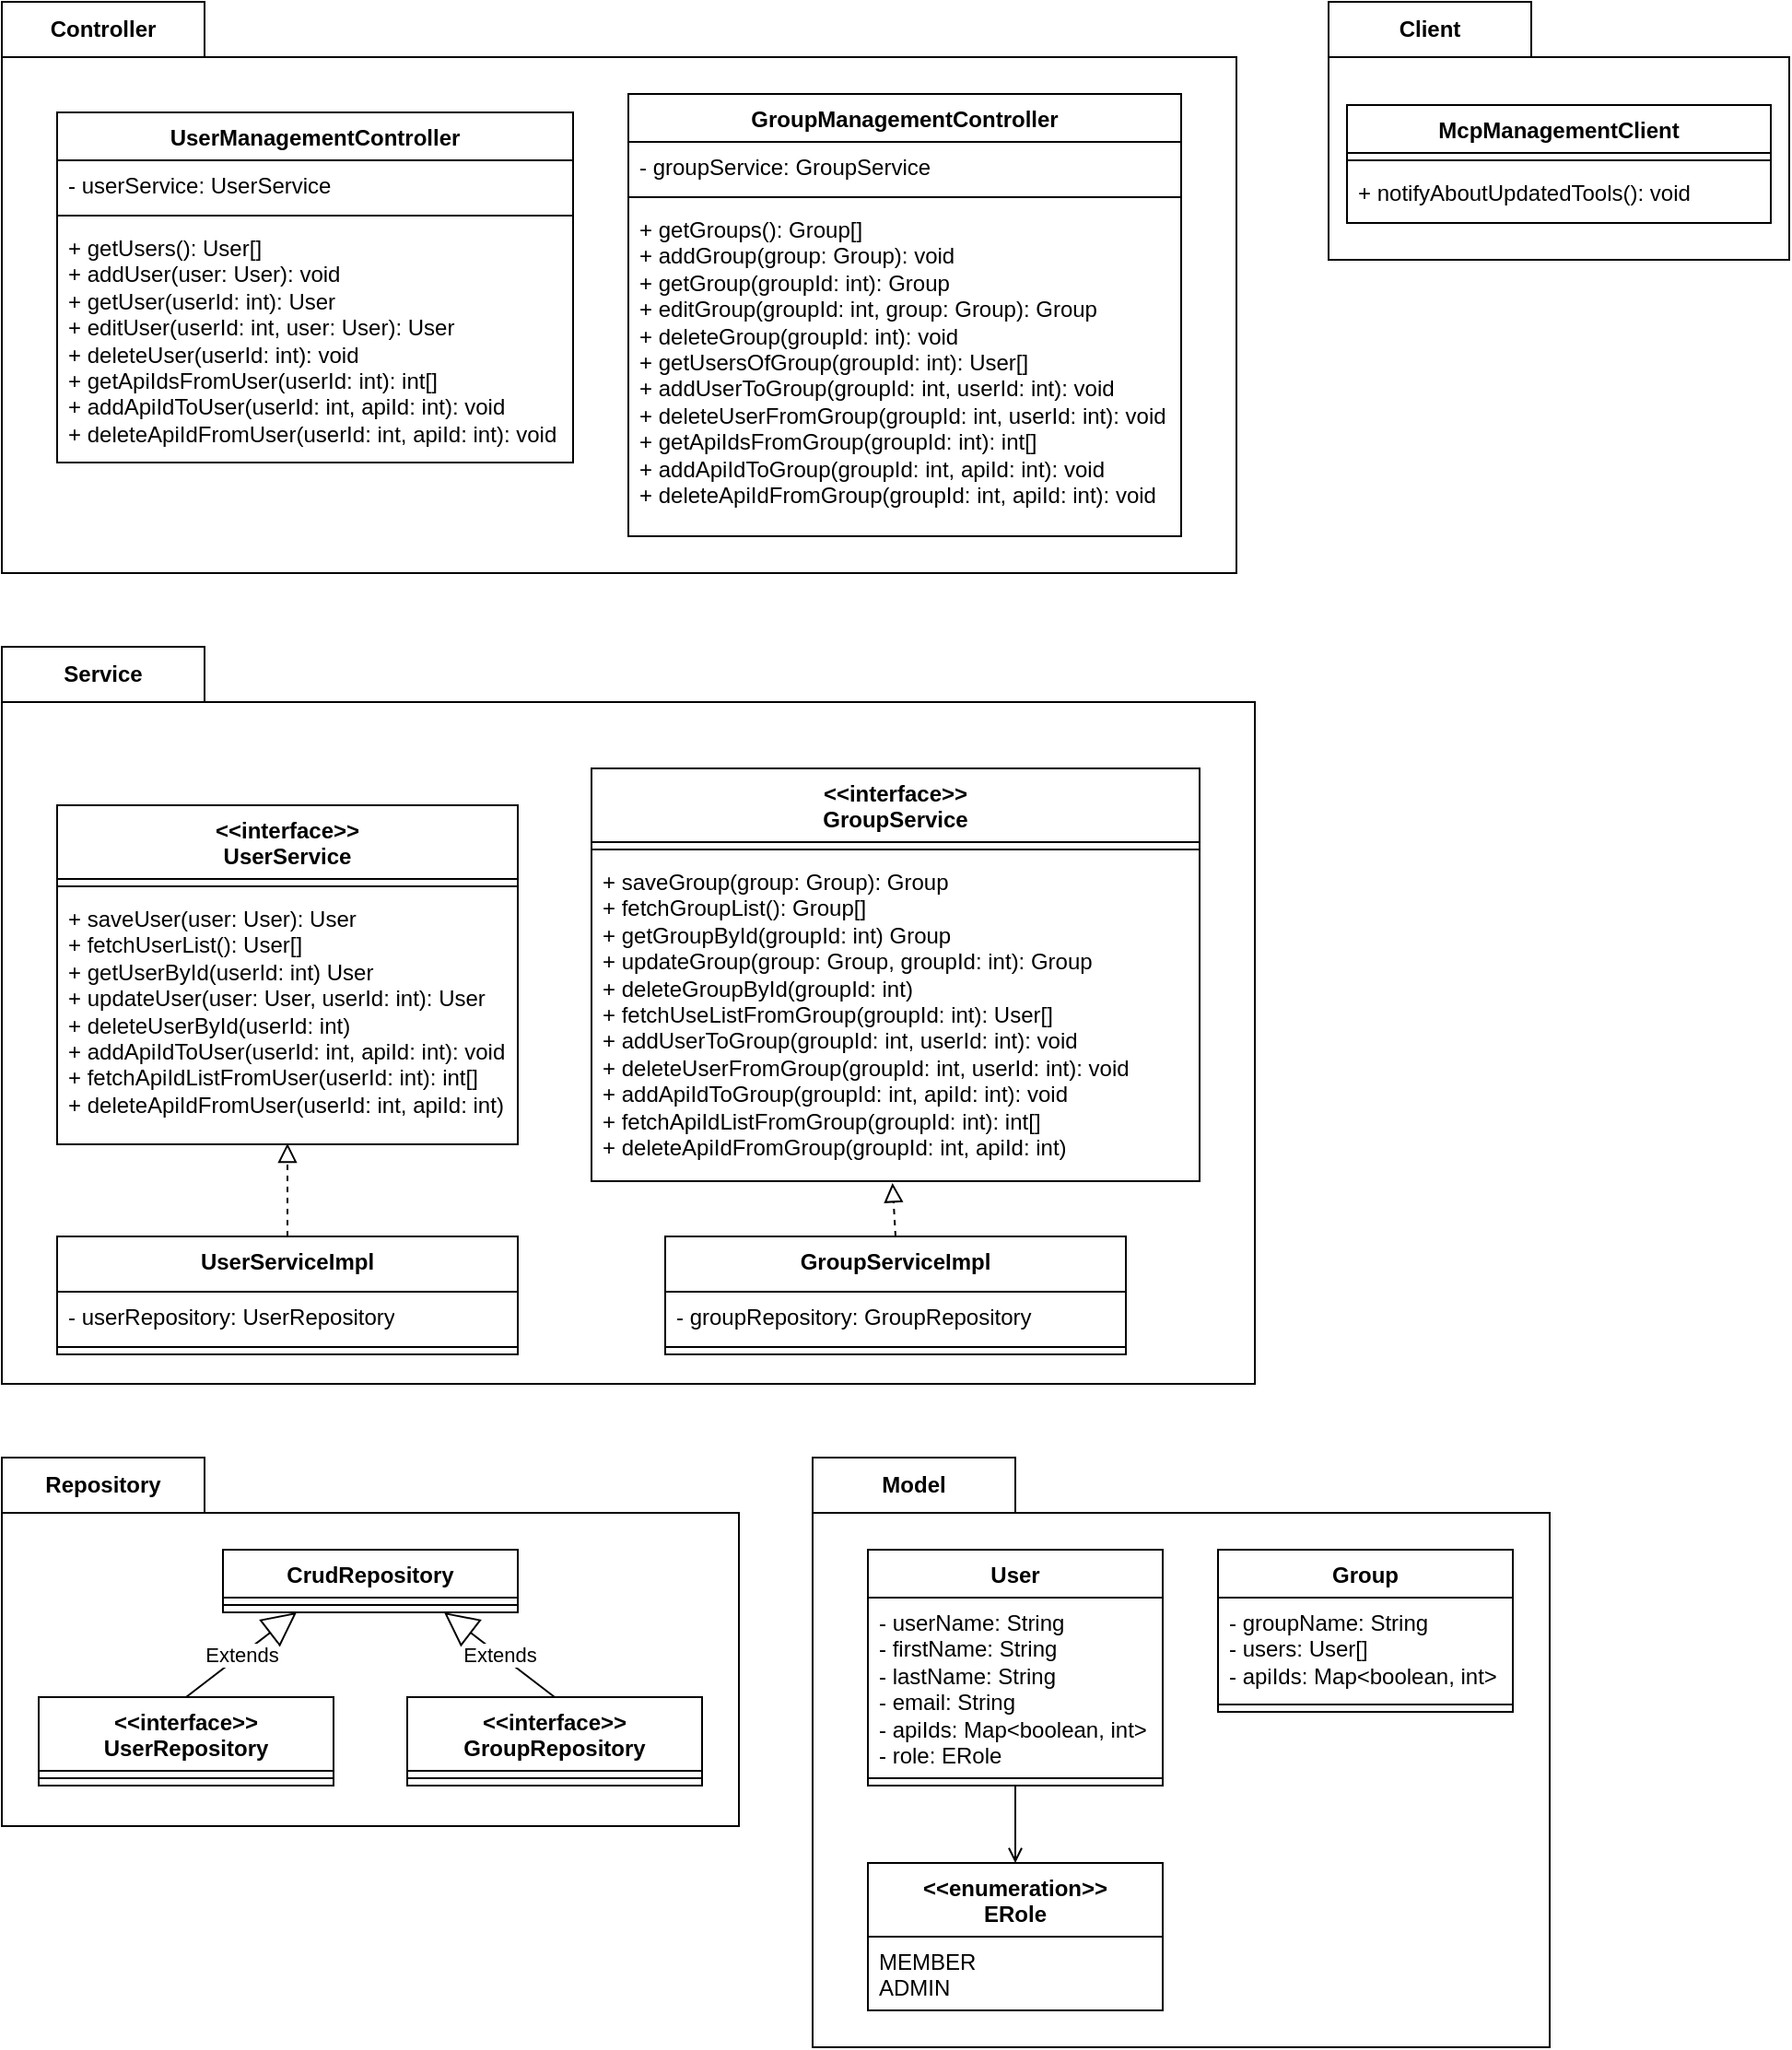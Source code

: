 <mxfile version="28.1.1">
  <diagram name="Seite-1" id="kKHhXpVpNPdU5CmjRkw4">
    <mxGraphModel dx="1273" dy="570" grid="1" gridSize="10" guides="1" tooltips="1" connect="1" arrows="1" fold="1" page="1" pageScale="1" pageWidth="827" pageHeight="1169" math="0" shadow="0">
      <root>
        <mxCell id="0" />
        <mxCell id="1" parent="0" />
        <mxCell id="PP9VFpc9AtVWAUOQZHQR-29" value="Controller" style="shape=folder;fontStyle=1;tabWidth=110;tabHeight=30;tabPosition=left;html=1;boundedLbl=1;labelInHeader=1;container=1;collapsible=0;whiteSpace=wrap;" parent="1" vertex="1">
          <mxGeometry x="40" y="10" width="670" height="310" as="geometry" />
        </mxCell>
        <mxCell id="PP9VFpc9AtVWAUOQZHQR-30" value="" style="html=1;strokeColor=none;resizeWidth=1;resizeHeight=1;fillColor=none;part=1;connectable=0;allowArrows=0;deletable=0;whiteSpace=wrap;" parent="PP9VFpc9AtVWAUOQZHQR-29" vertex="1">
          <mxGeometry width="670" height="217" relative="1" as="geometry">
            <mxPoint y="30" as="offset" />
          </mxGeometry>
        </mxCell>
        <mxCell id="PP9VFpc9AtVWAUOQZHQR-21" value="UserManagementController" style="swimlane;fontStyle=1;align=center;verticalAlign=top;childLayout=stackLayout;horizontal=1;startSize=26;horizontalStack=0;resizeParent=1;resizeParentMax=0;resizeLast=0;collapsible=1;marginBottom=0;whiteSpace=wrap;html=1;" parent="PP9VFpc9AtVWAUOQZHQR-29" vertex="1">
          <mxGeometry x="30" y="60" width="280" height="190" as="geometry" />
        </mxCell>
        <mxCell id="PP9VFpc9AtVWAUOQZHQR-22" value="- userService: UserService" style="text;strokeColor=none;fillColor=none;align=left;verticalAlign=top;spacingLeft=4;spacingRight=4;overflow=hidden;rotatable=0;points=[[0,0.5],[1,0.5]];portConstraint=eastwest;whiteSpace=wrap;html=1;" parent="PP9VFpc9AtVWAUOQZHQR-21" vertex="1">
          <mxGeometry y="26" width="280" height="26" as="geometry" />
        </mxCell>
        <mxCell id="PP9VFpc9AtVWAUOQZHQR-23" value="" style="line;strokeWidth=1;fillColor=none;align=left;verticalAlign=middle;spacingTop=-1;spacingLeft=3;spacingRight=3;rotatable=0;labelPosition=right;points=[];portConstraint=eastwest;strokeColor=inherit;" parent="PP9VFpc9AtVWAUOQZHQR-21" vertex="1">
          <mxGeometry y="52" width="280" height="8" as="geometry" />
        </mxCell>
        <mxCell id="PP9VFpc9AtVWAUOQZHQR-24" value="+ getUsers(): User[]&lt;br&gt;+ addUser(user: User): void&lt;div&gt;+ getUser(userId: int): User&lt;br&gt;+ editUser(userId: int, user: User): User&lt;/div&gt;&lt;div&gt;+ deleteUser(userId: int): void&lt;/div&gt;&lt;div&gt;+ getApiIdsFromUser(userId: int): int[]&lt;/div&gt;&lt;div&gt;+ addApiIdToUser(userId: int, apiId: int): void&lt;/div&gt;&lt;div&gt;+ deleteApiIdFromUser(userId: int, apiId: int): void&lt;/div&gt;" style="text;strokeColor=none;fillColor=none;align=left;verticalAlign=top;spacingLeft=4;spacingRight=4;overflow=hidden;rotatable=0;points=[[0,0.5],[1,0.5]];portConstraint=eastwest;whiteSpace=wrap;html=1;" parent="PP9VFpc9AtVWAUOQZHQR-21" vertex="1">
          <mxGeometry y="60" width="280" height="130" as="geometry" />
        </mxCell>
        <mxCell id="PP9VFpc9AtVWAUOQZHQR-25" value="GroupManagementController" style="swimlane;fontStyle=1;align=center;verticalAlign=top;childLayout=stackLayout;horizontal=1;startSize=26;horizontalStack=0;resizeParent=1;resizeParentMax=0;resizeLast=0;collapsible=1;marginBottom=0;whiteSpace=wrap;html=1;" parent="PP9VFpc9AtVWAUOQZHQR-29" vertex="1">
          <mxGeometry x="340" y="50" width="300" height="240" as="geometry" />
        </mxCell>
        <mxCell id="PP9VFpc9AtVWAUOQZHQR-26" value="- groupService: GroupService" style="text;strokeColor=none;fillColor=none;align=left;verticalAlign=top;spacingLeft=4;spacingRight=4;overflow=hidden;rotatable=0;points=[[0,0.5],[1,0.5]];portConstraint=eastwest;whiteSpace=wrap;html=1;" parent="PP9VFpc9AtVWAUOQZHQR-25" vertex="1">
          <mxGeometry y="26" width="300" height="26" as="geometry" />
        </mxCell>
        <mxCell id="PP9VFpc9AtVWAUOQZHQR-27" value="" style="line;strokeWidth=1;fillColor=none;align=left;verticalAlign=middle;spacingTop=-1;spacingLeft=3;spacingRight=3;rotatable=0;labelPosition=right;points=[];portConstraint=eastwest;strokeColor=inherit;" parent="PP9VFpc9AtVWAUOQZHQR-25" vertex="1">
          <mxGeometry y="52" width="300" height="8" as="geometry" />
        </mxCell>
        <mxCell id="PP9VFpc9AtVWAUOQZHQR-28" value="+ getGroups(): Group[]&lt;br&gt;+ addGroup(group: Group): void&lt;div&gt;+ getGroup(groupId: int): Group&lt;br&gt;+ editGroup(groupId: int, group: Group): Group&lt;/div&gt;&lt;div&gt;+ deleteGroup(groupId: int): void&lt;br&gt;+ getUsersOfGroup(groupId: int): User[]&lt;/div&gt;&lt;div&gt;+ addUserToGroup(groupId: int, userId: int): void&lt;/div&gt;&lt;div&gt;+ deleteUserFromGroup(groupId: int, userId: int): void&lt;/div&gt;&lt;div&gt;+ getApiIdsFromGroup(groupId: int): int[]&lt;/div&gt;&lt;div&gt;+ addApiIdToGroup(groupId: int, apiId: int): void&lt;/div&gt;&lt;div&gt;+ deleteApiIdFromGroup(groupId: int, apiId: int): void&lt;/div&gt;" style="text;strokeColor=none;fillColor=none;align=left;verticalAlign=top;spacingLeft=4;spacingRight=4;overflow=hidden;rotatable=0;points=[[0,0.5],[1,0.5]];portConstraint=eastwest;whiteSpace=wrap;html=1;" parent="PP9VFpc9AtVWAUOQZHQR-25" vertex="1">
          <mxGeometry y="60" width="300" height="180" as="geometry" />
        </mxCell>
        <mxCell id="PP9VFpc9AtVWAUOQZHQR-10" value="Model" style="shape=folder;fontStyle=1;tabWidth=110;tabHeight=30;tabPosition=left;html=1;boundedLbl=1;labelInHeader=1;container=1;collapsible=0;whiteSpace=wrap;" parent="1" vertex="1">
          <mxGeometry x="480" y="800" width="400" height="320" as="geometry" />
        </mxCell>
        <mxCell id="PP9VFpc9AtVWAUOQZHQR-11" value="" style="html=1;strokeColor=none;resizeWidth=1;resizeHeight=1;fillColor=none;part=1;connectable=0;allowArrows=0;deletable=0;whiteSpace=wrap;" parent="PP9VFpc9AtVWAUOQZHQR-10" vertex="1">
          <mxGeometry width="400" height="224" relative="1" as="geometry">
            <mxPoint y="30" as="offset" />
          </mxGeometry>
        </mxCell>
        <mxCell id="PP9VFpc9AtVWAUOQZHQR-1" value="User" style="swimlane;fontStyle=1;align=center;verticalAlign=top;childLayout=stackLayout;horizontal=1;startSize=26;horizontalStack=0;resizeParent=1;resizeParentMax=0;resizeLast=0;collapsible=1;marginBottom=0;whiteSpace=wrap;html=1;" parent="PP9VFpc9AtVWAUOQZHQR-10" vertex="1">
          <mxGeometry x="30" y="50" width="160" height="128" as="geometry" />
        </mxCell>
        <mxCell id="PP9VFpc9AtVWAUOQZHQR-2" value="- userName: String&lt;div&gt;- firstName: String&lt;/div&gt;&lt;div&gt;- lastName: String&lt;/div&gt;&lt;div&gt;- email: String&lt;br&gt;&lt;div&gt;- apiIds:&amp;nbsp;&lt;span style=&quot;background-color: transparent; color: light-dark(rgb(0, 0, 0), rgb(255, 255, 255));&quot;&gt;Map&amp;lt;boolean, int&amp;gt;&lt;/span&gt;&lt;/div&gt;&lt;/div&gt;&lt;div&gt;&lt;span style=&quot;background-color: transparent; color: light-dark(rgb(0, 0, 0), rgb(255, 255, 255));&quot;&gt;- role: ERole&lt;/span&gt;&lt;/div&gt;" style="text;strokeColor=none;fillColor=none;align=left;verticalAlign=top;spacingLeft=4;spacingRight=4;overflow=hidden;rotatable=0;points=[[0,0.5],[1,0.5]];portConstraint=eastwest;whiteSpace=wrap;html=1;" parent="PP9VFpc9AtVWAUOQZHQR-1" vertex="1">
          <mxGeometry y="26" width="160" height="94" as="geometry" />
        </mxCell>
        <mxCell id="PP9VFpc9AtVWAUOQZHQR-3" value="" style="line;strokeWidth=1;fillColor=none;align=left;verticalAlign=middle;spacingTop=-1;spacingLeft=3;spacingRight=3;rotatable=0;labelPosition=right;points=[];portConstraint=eastwest;strokeColor=inherit;" parent="PP9VFpc9AtVWAUOQZHQR-1" vertex="1">
          <mxGeometry y="120" width="160" height="8" as="geometry" />
        </mxCell>
        <mxCell id="PP9VFpc9AtVWAUOQZHQR-5" value="Group" style="swimlane;fontStyle=1;align=center;verticalAlign=top;childLayout=stackLayout;horizontal=1;startSize=26;horizontalStack=0;resizeParent=1;resizeParentMax=0;resizeLast=0;collapsible=1;marginBottom=0;whiteSpace=wrap;html=1;" parent="PP9VFpc9AtVWAUOQZHQR-10" vertex="1">
          <mxGeometry x="220" y="50" width="160" height="88" as="geometry" />
        </mxCell>
        <mxCell id="PP9VFpc9AtVWAUOQZHQR-6" value="- groupName: String&lt;div&gt;- users: User[]&lt;br&gt;&lt;div&gt;- apiIds: Map&amp;lt;boolean, int&amp;gt;&lt;/div&gt;&lt;/div&gt;" style="text;strokeColor=none;fillColor=none;align=left;verticalAlign=top;spacingLeft=4;spacingRight=4;overflow=hidden;rotatable=0;points=[[0,0.5],[1,0.5]];portConstraint=eastwest;whiteSpace=wrap;html=1;" parent="PP9VFpc9AtVWAUOQZHQR-5" vertex="1">
          <mxGeometry y="26" width="160" height="54" as="geometry" />
        </mxCell>
        <mxCell id="PP9VFpc9AtVWAUOQZHQR-7" value="" style="line;strokeWidth=1;fillColor=none;align=left;verticalAlign=middle;spacingTop=-1;spacingLeft=3;spacingRight=3;rotatable=0;labelPosition=right;points=[];portConstraint=eastwest;strokeColor=inherit;" parent="PP9VFpc9AtVWAUOQZHQR-5" vertex="1">
          <mxGeometry y="80" width="160" height="8" as="geometry" />
        </mxCell>
        <mxCell id="6mdY0IcOArrmcwevrnY6-5" value="&amp;lt;&amp;lt;enumeration&amp;gt;&amp;gt;&lt;div&gt;ERole&lt;/div&gt;" style="swimlane;fontStyle=1;align=center;verticalAlign=top;childLayout=stackLayout;horizontal=1;startSize=40;horizontalStack=0;resizeParent=1;resizeParentMax=0;resizeLast=0;collapsible=1;marginBottom=0;whiteSpace=wrap;html=1;" parent="PP9VFpc9AtVWAUOQZHQR-10" vertex="1">
          <mxGeometry x="30" y="220" width="160" height="80" as="geometry" />
        </mxCell>
        <mxCell id="6mdY0IcOArrmcwevrnY6-6" value="MEMBER&lt;br&gt;ADMIN" style="text;strokeColor=none;fillColor=none;align=left;verticalAlign=top;spacingLeft=4;spacingRight=4;overflow=hidden;rotatable=0;points=[[0,0.5],[1,0.5]];portConstraint=eastwest;whiteSpace=wrap;html=1;" parent="6mdY0IcOArrmcwevrnY6-5" vertex="1">
          <mxGeometry y="40" width="160" height="40" as="geometry" />
        </mxCell>
        <mxCell id="6mdY0IcOArrmcwevrnY6-9" value="" style="endArrow=none;html=1;rounded=0;entryX=0.5;entryY=1;entryDx=0;entryDy=0;exitX=0.5;exitY=0;exitDx=0;exitDy=0;startArrow=open;startFill=0;" parent="PP9VFpc9AtVWAUOQZHQR-10" source="6mdY0IcOArrmcwevrnY6-5" target="PP9VFpc9AtVWAUOQZHQR-1" edge="1">
          <mxGeometry width="50" height="50" relative="1" as="geometry">
            <mxPoint x="-10" y="110" as="sourcePoint" />
            <mxPoint x="40" y="60" as="targetPoint" />
          </mxGeometry>
        </mxCell>
        <mxCell id="PP9VFpc9AtVWAUOQZHQR-13" value="Repository" style="shape=folder;fontStyle=1;tabWidth=110;tabHeight=30;tabPosition=left;html=1;boundedLbl=1;labelInHeader=1;container=1;collapsible=0;whiteSpace=wrap;" parent="1" vertex="1">
          <mxGeometry x="40" y="800" width="400" height="200" as="geometry" />
        </mxCell>
        <mxCell id="PP9VFpc9AtVWAUOQZHQR-14" value="" style="html=1;strokeColor=none;resizeWidth=1;resizeHeight=1;fillColor=none;part=1;connectable=0;allowArrows=0;deletable=0;whiteSpace=wrap;" parent="PP9VFpc9AtVWAUOQZHQR-13" vertex="1">
          <mxGeometry width="400" height="140" relative="1" as="geometry">
            <mxPoint y="30" as="offset" />
          </mxGeometry>
        </mxCell>
        <mxCell id="PP9VFpc9AtVWAUOQZHQR-41" value="&amp;lt;&amp;lt;interface&amp;gt;&amp;gt;&lt;br&gt;UserRepository" style="swimlane;fontStyle=1;align=center;verticalAlign=top;childLayout=stackLayout;horizontal=1;startSize=40;horizontalStack=0;resizeParent=1;resizeParentMax=0;resizeLast=0;collapsible=1;marginBottom=0;whiteSpace=wrap;html=1;" parent="PP9VFpc9AtVWAUOQZHQR-13" vertex="1">
          <mxGeometry x="20" y="130" width="160" height="48" as="geometry" />
        </mxCell>
        <mxCell id="PP9VFpc9AtVWAUOQZHQR-43" value="" style="line;strokeWidth=1;fillColor=none;align=left;verticalAlign=middle;spacingTop=-1;spacingLeft=3;spacingRight=3;rotatable=0;labelPosition=right;points=[];portConstraint=eastwest;strokeColor=inherit;" parent="PP9VFpc9AtVWAUOQZHQR-41" vertex="1">
          <mxGeometry y="40" width="160" height="8" as="geometry" />
        </mxCell>
        <mxCell id="PP9VFpc9AtVWAUOQZHQR-54" value="&amp;lt;&amp;lt;interface&amp;gt;&amp;gt;&lt;br&gt;GroupRepository" style="swimlane;fontStyle=1;align=center;verticalAlign=top;childLayout=stackLayout;horizontal=1;startSize=40;horizontalStack=0;resizeParent=1;resizeParentMax=0;resizeLast=0;collapsible=1;marginBottom=0;whiteSpace=wrap;html=1;" parent="PP9VFpc9AtVWAUOQZHQR-13" vertex="1">
          <mxGeometry x="220" y="130" width="160" height="48" as="geometry" />
        </mxCell>
        <mxCell id="PP9VFpc9AtVWAUOQZHQR-55" value="" style="line;strokeWidth=1;fillColor=none;align=left;verticalAlign=middle;spacingTop=-1;spacingLeft=3;spacingRight=3;rotatable=0;labelPosition=right;points=[];portConstraint=eastwest;strokeColor=inherit;" parent="PP9VFpc9AtVWAUOQZHQR-54" vertex="1">
          <mxGeometry y="40" width="160" height="8" as="geometry" />
        </mxCell>
        <mxCell id="PP9VFpc9AtVWAUOQZHQR-48" value="CrudRepository" style="swimlane;fontStyle=1;align=center;verticalAlign=top;childLayout=stackLayout;horizontal=1;startSize=26;horizontalStack=0;resizeParent=1;resizeParentMax=0;resizeLast=0;collapsible=1;marginBottom=0;whiteSpace=wrap;html=1;" parent="PP9VFpc9AtVWAUOQZHQR-13" vertex="1">
          <mxGeometry x="120" y="50" width="160" height="34" as="geometry" />
        </mxCell>
        <mxCell id="PP9VFpc9AtVWAUOQZHQR-50" value="" style="line;strokeWidth=1;fillColor=none;align=left;verticalAlign=middle;spacingTop=-1;spacingLeft=3;spacingRight=3;rotatable=0;labelPosition=right;points=[];portConstraint=eastwest;strokeColor=inherit;" parent="PP9VFpc9AtVWAUOQZHQR-48" vertex="1">
          <mxGeometry y="26" width="160" height="8" as="geometry" />
        </mxCell>
        <mxCell id="PP9VFpc9AtVWAUOQZHQR-56" value="Extends" style="endArrow=block;endSize=16;endFill=0;html=1;rounded=0;entryX=0.25;entryY=1;entryDx=0;entryDy=0;exitX=0.5;exitY=0;exitDx=0;exitDy=0;" parent="PP9VFpc9AtVWAUOQZHQR-13" source="PP9VFpc9AtVWAUOQZHQR-41" target="PP9VFpc9AtVWAUOQZHQR-48" edge="1">
          <mxGeometry width="160" relative="1" as="geometry">
            <mxPoint x="290" y="120" as="sourcePoint" />
            <mxPoint x="450" y="120" as="targetPoint" />
          </mxGeometry>
        </mxCell>
        <mxCell id="PP9VFpc9AtVWAUOQZHQR-57" value="Extends" style="endArrow=block;endSize=16;endFill=0;html=1;rounded=0;entryX=0.75;entryY=1;entryDx=0;entryDy=0;exitX=0.5;exitY=0;exitDx=0;exitDy=0;" parent="PP9VFpc9AtVWAUOQZHQR-13" source="PP9VFpc9AtVWAUOQZHQR-54" target="PP9VFpc9AtVWAUOQZHQR-48" edge="1">
          <mxGeometry width="160" relative="1" as="geometry">
            <mxPoint x="180" y="166" as="sourcePoint" />
            <mxPoint x="240" y="120" as="targetPoint" />
          </mxGeometry>
        </mxCell>
        <mxCell id="PP9VFpc9AtVWAUOQZHQR-52" value="Service" style="shape=folder;fontStyle=1;tabWidth=110;tabHeight=30;tabPosition=left;html=1;boundedLbl=1;labelInHeader=1;container=1;collapsible=0;whiteSpace=wrap;" parent="1" vertex="1">
          <mxGeometry x="40" y="360" width="680" height="400" as="geometry" />
        </mxCell>
        <mxCell id="PP9VFpc9AtVWAUOQZHQR-53" value="" style="html=1;strokeColor=none;resizeWidth=1;resizeHeight=1;fillColor=none;part=1;connectable=0;allowArrows=0;deletable=0;whiteSpace=wrap;" parent="PP9VFpc9AtVWAUOQZHQR-52" vertex="1">
          <mxGeometry width="680" height="280" relative="1" as="geometry">
            <mxPoint y="30" as="offset" />
          </mxGeometry>
        </mxCell>
        <mxCell id="PP9VFpc9AtVWAUOQZHQR-67" value="&amp;lt;&amp;lt;interface&amp;gt;&amp;gt;&lt;div&gt;UserService&lt;/div&gt;" style="swimlane;fontStyle=1;align=center;verticalAlign=top;childLayout=stackLayout;horizontal=1;startSize=40;horizontalStack=0;resizeParent=1;resizeParentMax=0;resizeLast=0;collapsible=1;marginBottom=0;whiteSpace=wrap;html=1;" parent="PP9VFpc9AtVWAUOQZHQR-52" vertex="1">
          <mxGeometry x="30" y="86" width="250" height="184" as="geometry" />
        </mxCell>
        <mxCell id="PP9VFpc9AtVWAUOQZHQR-69" value="" style="line;strokeWidth=1;fillColor=none;align=left;verticalAlign=middle;spacingTop=-1;spacingLeft=3;spacingRight=3;rotatable=0;labelPosition=right;points=[];portConstraint=eastwest;strokeColor=inherit;" parent="PP9VFpc9AtVWAUOQZHQR-67" vertex="1">
          <mxGeometry y="40" width="250" height="8" as="geometry" />
        </mxCell>
        <mxCell id="PP9VFpc9AtVWAUOQZHQR-70" value="+ saveUser(user: User): User&lt;br&gt;+ fetchUserList(): User[]&lt;div&gt;+ getUserById(userId: int) User&lt;br&gt;&lt;div&gt;+ updateUser(user: User, userId: int): User&lt;br&gt;+ deleteUserById(userId: int)&lt;/div&gt;&lt;/div&gt;&lt;div&gt;+ addApiIdToUser(userId: int, apiId: int): void&lt;br&gt;+ fetchApiIdListFromUser(userId: int): int[]&lt;/div&gt;&lt;div&gt;+ deleteApiIdFromUser(userId: int, apiId: int)&lt;/div&gt;" style="text;strokeColor=none;fillColor=none;align=left;verticalAlign=top;spacingLeft=4;spacingRight=4;overflow=hidden;rotatable=0;points=[[0,0.5],[1,0.5]];portConstraint=eastwest;whiteSpace=wrap;html=1;" parent="PP9VFpc9AtVWAUOQZHQR-67" vertex="1">
          <mxGeometry y="48" width="250" height="136" as="geometry" />
        </mxCell>
        <mxCell id="PP9VFpc9AtVWAUOQZHQR-71" value="&amp;lt;&amp;lt;interface&amp;gt;&amp;gt;&lt;div&gt;GroupService&lt;/div&gt;" style="swimlane;fontStyle=1;align=center;verticalAlign=top;childLayout=stackLayout;horizontal=1;startSize=40;horizontalStack=0;resizeParent=1;resizeParentMax=0;resizeLast=0;collapsible=1;marginBottom=0;whiteSpace=wrap;html=1;" parent="PP9VFpc9AtVWAUOQZHQR-52" vertex="1">
          <mxGeometry x="320" y="66" width="330" height="224" as="geometry" />
        </mxCell>
        <mxCell id="PP9VFpc9AtVWAUOQZHQR-73" value="" style="line;strokeWidth=1;fillColor=none;align=left;verticalAlign=middle;spacingTop=-1;spacingLeft=3;spacingRight=3;rotatable=0;labelPosition=right;points=[];portConstraint=eastwest;strokeColor=inherit;" parent="PP9VFpc9AtVWAUOQZHQR-71" vertex="1">
          <mxGeometry y="40" width="330" height="8" as="geometry" />
        </mxCell>
        <mxCell id="PP9VFpc9AtVWAUOQZHQR-74" value="+ saveGroup(group: Group): Group&lt;br&gt;+ fetchGroupList(): Group[]&lt;div&gt;+ getGroupById(groupId: int) Group&lt;br&gt;&lt;div&gt;+ updateGroup(group: Group, groupId: int): Group&lt;br&gt;+ deleteGroupById(groupId: int)&lt;br&gt;&lt;div&gt;+ fetchUseListFromGroup(groupId: int): User[]&lt;/div&gt;&lt;div&gt;+ addUserToGroup(groupId: int, userId: int): void&lt;/div&gt;&lt;div&gt;+ deleteUserFromGroup(groupId: int, userId: int): void&lt;/div&gt;&lt;/div&gt;&lt;/div&gt;&lt;div&gt;+ addApiIdToGroup(groupId: int, apiId: int): void&lt;br&gt;+ fetchApiIdListFromGroup(groupId: int): int[]&lt;/div&gt;&lt;div&gt;+ deleteApiIdFromGroup(groupId: int, apiId: int)&lt;/div&gt;" style="text;strokeColor=none;fillColor=none;align=left;verticalAlign=top;spacingLeft=4;spacingRight=4;overflow=hidden;rotatable=0;points=[[0,0.5],[1,0.5]];portConstraint=eastwest;whiteSpace=wrap;html=1;" parent="PP9VFpc9AtVWAUOQZHQR-71" vertex="1">
          <mxGeometry y="48" width="330" height="176" as="geometry" />
        </mxCell>
        <mxCell id="PP9VFpc9AtVWAUOQZHQR-75" value="&lt;span style=&quot;background-color: transparent; color: light-dark(rgb(0, 0, 0), rgb(255, 255, 255));&quot;&gt;UserServiceImpl&lt;/span&gt;" style="swimlane;fontStyle=1;align=center;verticalAlign=top;childLayout=stackLayout;horizontal=1;startSize=30;horizontalStack=0;resizeParent=1;resizeParentMax=0;resizeLast=0;collapsible=1;marginBottom=0;whiteSpace=wrap;html=1;" parent="PP9VFpc9AtVWAUOQZHQR-52" vertex="1">
          <mxGeometry x="30" y="320" width="250" height="64" as="geometry" />
        </mxCell>
        <mxCell id="PP9VFpc9AtVWAUOQZHQR-76" value="- userRepository: UserRepository" style="text;strokeColor=none;fillColor=none;align=left;verticalAlign=top;spacingLeft=4;spacingRight=4;overflow=hidden;rotatable=0;points=[[0,0.5],[1,0.5]];portConstraint=eastwest;whiteSpace=wrap;html=1;" parent="PP9VFpc9AtVWAUOQZHQR-75" vertex="1">
          <mxGeometry y="30" width="250" height="26" as="geometry" />
        </mxCell>
        <mxCell id="PP9VFpc9AtVWAUOQZHQR-77" value="" style="line;strokeWidth=1;fillColor=none;align=left;verticalAlign=middle;spacingTop=-1;spacingLeft=3;spacingRight=3;rotatable=0;labelPosition=right;points=[];portConstraint=eastwest;strokeColor=inherit;" parent="PP9VFpc9AtVWAUOQZHQR-75" vertex="1">
          <mxGeometry y="56" width="250" height="8" as="geometry" />
        </mxCell>
        <mxCell id="PP9VFpc9AtVWAUOQZHQR-79" value="&lt;span style=&quot;background-color: transparent; color: light-dark(rgb(0, 0, 0), rgb(255, 255, 255));&quot;&gt;GroupServiceImpl&lt;/span&gt;" style="swimlane;fontStyle=1;align=center;verticalAlign=top;childLayout=stackLayout;horizontal=1;startSize=30;horizontalStack=0;resizeParent=1;resizeParentMax=0;resizeLast=0;collapsible=1;marginBottom=0;whiteSpace=wrap;html=1;" parent="PP9VFpc9AtVWAUOQZHQR-52" vertex="1">
          <mxGeometry x="360" y="320" width="250" height="64" as="geometry" />
        </mxCell>
        <mxCell id="PP9VFpc9AtVWAUOQZHQR-80" value="- groupRepository: GroupRepository" style="text;strokeColor=none;fillColor=none;align=left;verticalAlign=top;spacingLeft=4;spacingRight=4;overflow=hidden;rotatable=0;points=[[0,0.5],[1,0.5]];portConstraint=eastwest;whiteSpace=wrap;html=1;" parent="PP9VFpc9AtVWAUOQZHQR-79" vertex="1">
          <mxGeometry y="30" width="250" height="26" as="geometry" />
        </mxCell>
        <mxCell id="PP9VFpc9AtVWAUOQZHQR-81" value="" style="line;strokeWidth=1;fillColor=none;align=left;verticalAlign=middle;spacingTop=-1;spacingLeft=3;spacingRight=3;rotatable=0;labelPosition=right;points=[];portConstraint=eastwest;strokeColor=inherit;" parent="PP9VFpc9AtVWAUOQZHQR-79" vertex="1">
          <mxGeometry y="56" width="250" height="8" as="geometry" />
        </mxCell>
        <mxCell id="PP9VFpc9AtVWAUOQZHQR-84" value="" style="endArrow=block;startArrow=none;endFill=0;startFill=0;endSize=8;html=1;verticalAlign=bottom;dashed=1;labelBackgroundColor=none;rounded=0;exitX=0.5;exitY=0;exitDx=0;exitDy=0;entryX=0.495;entryY=1.006;entryDx=0;entryDy=0;entryPerimeter=0;" parent="PP9VFpc9AtVWAUOQZHQR-52" source="PP9VFpc9AtVWAUOQZHQR-79" target="PP9VFpc9AtVWAUOQZHQR-74" edge="1">
          <mxGeometry width="160" relative="1" as="geometry">
            <mxPoint x="730" y="270" as="sourcePoint" />
            <mxPoint x="890" y="270" as="targetPoint" />
          </mxGeometry>
        </mxCell>
        <mxCell id="PP9VFpc9AtVWAUOQZHQR-85" value="" style="endArrow=block;startArrow=none;endFill=0;startFill=0;endSize=8;html=1;verticalAlign=bottom;dashed=1;labelBackgroundColor=none;rounded=0;entryX=0.5;entryY=0.996;entryDx=0;entryDy=0;entryPerimeter=0;exitX=0.5;exitY=0;exitDx=0;exitDy=0;" parent="PP9VFpc9AtVWAUOQZHQR-52" source="PP9VFpc9AtVWAUOQZHQR-75" target="PP9VFpc9AtVWAUOQZHQR-70" edge="1">
          <mxGeometry width="160" relative="1" as="geometry">
            <mxPoint x="780" y="180" as="sourcePoint" />
            <mxPoint x="940" y="180" as="targetPoint" />
          </mxGeometry>
        </mxCell>
        <mxCell id="NnnIZ8EfjQ4S21Vih4XM-1" value="Client" style="shape=folder;fontStyle=1;tabWidth=110;tabHeight=30;tabPosition=left;html=1;boundedLbl=1;labelInHeader=1;container=1;collapsible=0;whiteSpace=wrap;" vertex="1" parent="1">
          <mxGeometry x="760" y="10" width="250" height="140" as="geometry" />
        </mxCell>
        <mxCell id="NnnIZ8EfjQ4S21Vih4XM-2" value="" style="html=1;strokeColor=none;resizeWidth=1;resizeHeight=1;fillColor=none;part=1;connectable=0;allowArrows=0;deletable=0;whiteSpace=wrap;" vertex="1" parent="NnnIZ8EfjQ4S21Vih4XM-1">
          <mxGeometry width="250" height="98" relative="1" as="geometry">
            <mxPoint y="30" as="offset" />
          </mxGeometry>
        </mxCell>
        <mxCell id="NnnIZ8EfjQ4S21Vih4XM-19" value="McpManagementClient" style="swimlane;fontStyle=1;align=center;verticalAlign=top;childLayout=stackLayout;horizontal=1;startSize=26;horizontalStack=0;resizeParent=1;resizeParentMax=0;resizeLast=0;collapsible=1;marginBottom=0;whiteSpace=wrap;html=1;" vertex="1" parent="NnnIZ8EfjQ4S21Vih4XM-1">
          <mxGeometry x="10" y="56" width="230" height="64" as="geometry" />
        </mxCell>
        <mxCell id="NnnIZ8EfjQ4S21Vih4XM-21" value="" style="line;strokeWidth=1;fillColor=none;align=left;verticalAlign=middle;spacingTop=-1;spacingLeft=3;spacingRight=3;rotatable=0;labelPosition=right;points=[];portConstraint=eastwest;strokeColor=inherit;" vertex="1" parent="NnnIZ8EfjQ4S21Vih4XM-19">
          <mxGeometry y="26" width="230" height="8" as="geometry" />
        </mxCell>
        <mxCell id="NnnIZ8EfjQ4S21Vih4XM-22" value="+ notifyAboutUpdatedTools(): void" style="text;strokeColor=none;fillColor=none;align=left;verticalAlign=top;spacingLeft=4;spacingRight=4;overflow=hidden;rotatable=0;points=[[0,0.5],[1,0.5]];portConstraint=eastwest;whiteSpace=wrap;html=1;" vertex="1" parent="NnnIZ8EfjQ4S21Vih4XM-19">
          <mxGeometry y="34" width="230" height="30" as="geometry" />
        </mxCell>
      </root>
    </mxGraphModel>
  </diagram>
</mxfile>
